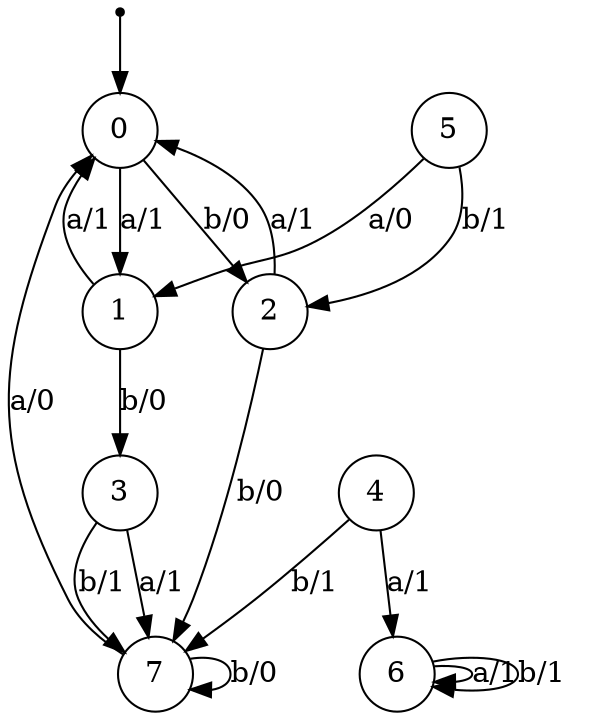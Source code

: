 digraph fsm{
	s_0 [label="0" shape="circle"]
	s_1 [label="1" shape="circle"]
	s_2 [label="2" shape="circle"]
	s_3 [label="3" shape="circle"]
	s_4 [label="4" shape="circle"]
	s_5 [label="5" shape="circle"]
	s_6 [label="6" shape="circle"]
	s_7 [label="7" shape="circle"]
	qi [shape = point]
	qi -> s_0
	
	s_0 -> s_1 [label="a/1"]
	
	s_0 -> s_2 [label="b/0"]
	
	s_1 -> s_0 [label="a/1"]
	
	s_1 -> s_3 [label="b/0"]
	
	s_2 -> s_0 [label="a/1"]
	
	s_2 -> s_7 [label="b/0"]
	
	s_3 -> s_7 [label="a/1"]
	
	s_3 -> s_7 [label="b/1"]
	
	s_4 -> s_6 [label="a/1"]
	
	s_4 -> s_7 [label="b/1"]
	
	s_5 -> s_1 [label="a/0"]
	
	s_5 -> s_2 [label="b/1"]
	
	s_6 -> s_6 [label="a/1"]
	
	s_6 -> s_6 [label="b/1"]
	
	s_7 -> s_0 [label="a/0"]
	
	s_7 -> s_7 [label="b/0"]
}